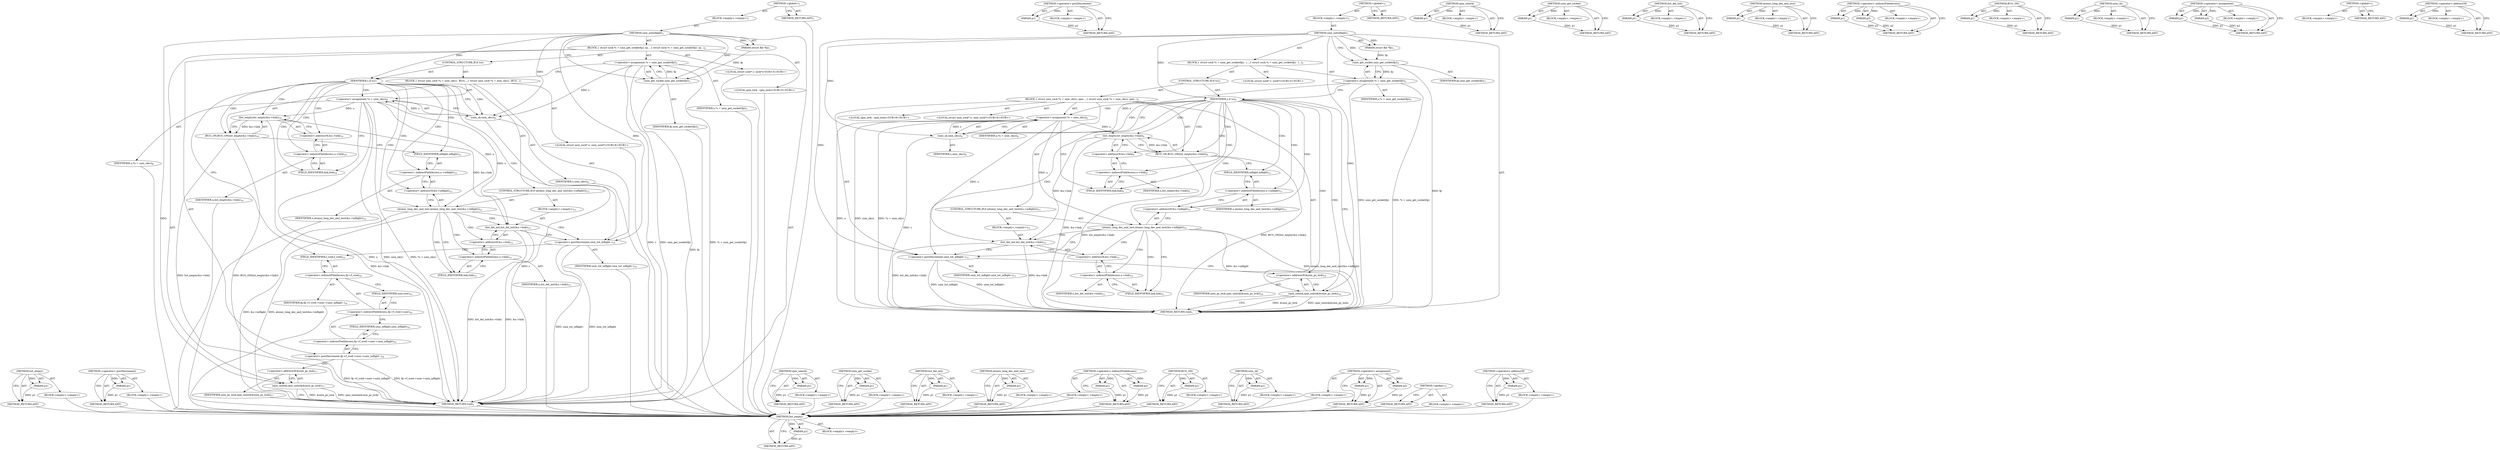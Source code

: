 digraph "&lt;operator&gt;.addressOf" {
vulnerable_88 [label=<(METHOD,list_empty)>];
vulnerable_89 [label=<(PARAM,p1)>];
vulnerable_90 [label=<(BLOCK,&lt;empty&gt;,&lt;empty&gt;)>];
vulnerable_91 [label=<(METHOD_RETURN,ANY)>];
vulnerable_109 [label=<(METHOD,&lt;operator&gt;.postDecrement)>];
vulnerable_110 [label=<(PARAM,p1)>];
vulnerable_111 [label=<(BLOCK,&lt;empty&gt;,&lt;empty&gt;)>];
vulnerable_112 [label=<(METHOD_RETURN,ANY)>];
vulnerable_6 [label=<(METHOD,&lt;global&gt;)<SUB>1</SUB>>];
vulnerable_7 [label=<(BLOCK,&lt;empty&gt;,&lt;empty&gt;)<SUB>1</SUB>>];
vulnerable_8 [label=<(METHOD,unix_notinflight)<SUB>1</SUB>>];
vulnerable_9 [label=<(PARAM,struct file *fp)<SUB>1</SUB>>];
vulnerable_10 [label=<(BLOCK,{
 	struct sock *s = unix_get_socket(fp);
 
 	i...,{
 	struct sock *s = unix_get_socket(fp);
 
 	i...)<SUB>2</SUB>>];
vulnerable_11 [label="<(LOCAL,struct sock* s: sock*)<SUB>3</SUB>>"];
vulnerable_12 [label=<(&lt;operator&gt;.assignment,*s = unix_get_socket(fp))<SUB>3</SUB>>];
vulnerable_13 [label=<(IDENTIFIER,s,*s = unix_get_socket(fp))<SUB>3</SUB>>];
vulnerable_14 [label=<(unix_get_socket,unix_get_socket(fp))<SUB>3</SUB>>];
vulnerable_15 [label=<(IDENTIFIER,fp,unix_get_socket(fp))<SUB>3</SUB>>];
vulnerable_16 [label=<(CONTROL_STRUCTURE,IF,if (s))<SUB>5</SUB>>];
vulnerable_17 [label=<(IDENTIFIER,s,if (s))<SUB>5</SUB>>];
vulnerable_18 [label=<(BLOCK,{
 		struct unix_sock *u = unix_sk(s);
 
		spin...,{
 		struct unix_sock *u = unix_sk(s);
 
		spin...)<SUB>5</SUB>>];
vulnerable_19 [label="<(LOCAL,struct unix_sock* u: unix_sock*)<SUB>6</SUB>>"];
vulnerable_20 [label=<(&lt;operator&gt;.assignment,*u = unix_sk(s))<SUB>6</SUB>>];
vulnerable_21 [label=<(IDENTIFIER,u,*u = unix_sk(s))<SUB>6</SUB>>];
vulnerable_22 [label=<(unix_sk,unix_sk(s))<SUB>6</SUB>>];
vulnerable_23 [label=<(IDENTIFIER,s,unix_sk(s))<SUB>6</SUB>>];
vulnerable_24 [label="<(LOCAL,spin_lock : spin_lock)<SUB>8</SUB>>"];
vulnerable_25 [label=<(BUG_ON,BUG_ON(list_empty(&amp;u-&gt;link)))<SUB>9</SUB>>];
vulnerable_26 [label=<(list_empty,list_empty(&amp;u-&gt;link))<SUB>9</SUB>>];
vulnerable_27 [label=<(&lt;operator&gt;.addressOf,&amp;u-&gt;link)<SUB>9</SUB>>];
vulnerable_28 [label=<(&lt;operator&gt;.indirectFieldAccess,u-&gt;link)<SUB>9</SUB>>];
vulnerable_29 [label=<(IDENTIFIER,u,list_empty(&amp;u-&gt;link))<SUB>9</SUB>>];
vulnerable_30 [label=<(FIELD_IDENTIFIER,link,link)<SUB>9</SUB>>];
vulnerable_31 [label=<(CONTROL_STRUCTURE,IF,if (atomic_long_dec_and_test(&amp;u-&gt;inflight)))<SUB>11</SUB>>];
vulnerable_32 [label=<(atomic_long_dec_and_test,atomic_long_dec_and_test(&amp;u-&gt;inflight))<SUB>11</SUB>>];
vulnerable_33 [label=<(&lt;operator&gt;.addressOf,&amp;u-&gt;inflight)<SUB>11</SUB>>];
vulnerable_34 [label=<(&lt;operator&gt;.indirectFieldAccess,u-&gt;inflight)<SUB>11</SUB>>];
vulnerable_35 [label=<(IDENTIFIER,u,atomic_long_dec_and_test(&amp;u-&gt;inflight))<SUB>11</SUB>>];
vulnerable_36 [label=<(FIELD_IDENTIFIER,inflight,inflight)<SUB>11</SUB>>];
vulnerable_37 [label=<(BLOCK,&lt;empty&gt;,&lt;empty&gt;)<SUB>12</SUB>>];
vulnerable_38 [label=<(list_del_init,list_del_init(&amp;u-&gt;link))<SUB>12</SUB>>];
vulnerable_39 [label=<(&lt;operator&gt;.addressOf,&amp;u-&gt;link)<SUB>12</SUB>>];
vulnerable_40 [label=<(&lt;operator&gt;.indirectFieldAccess,u-&gt;link)<SUB>12</SUB>>];
vulnerable_41 [label=<(IDENTIFIER,u,list_del_init(&amp;u-&gt;link))<SUB>12</SUB>>];
vulnerable_42 [label=<(FIELD_IDENTIFIER,link,link)<SUB>12</SUB>>];
vulnerable_43 [label=<(&lt;operator&gt;.postDecrement,unix_tot_inflight--)<SUB>13</SUB>>];
vulnerable_44 [label=<(IDENTIFIER,unix_tot_inflight,unix_tot_inflight--)<SUB>13</SUB>>];
vulnerable_45 [label=<(spin_unlock,spin_unlock(&amp;unix_gc_lock))<SUB>14</SUB>>];
vulnerable_46 [label=<(&lt;operator&gt;.addressOf,&amp;unix_gc_lock)<SUB>14</SUB>>];
vulnerable_47 [label=<(IDENTIFIER,unix_gc_lock,spin_unlock(&amp;unix_gc_lock))<SUB>14</SUB>>];
vulnerable_48 [label=<(METHOD_RETURN,void)<SUB>1</SUB>>];
vulnerable_50 [label=<(METHOD_RETURN,ANY)<SUB>1</SUB>>];
vulnerable_113 [label=<(METHOD,spin_unlock)>];
vulnerable_114 [label=<(PARAM,p1)>];
vulnerable_115 [label=<(BLOCK,&lt;empty&gt;,&lt;empty&gt;)>];
vulnerable_116 [label=<(METHOD_RETURN,ANY)>];
vulnerable_76 [label=<(METHOD,unix_get_socket)>];
vulnerable_77 [label=<(PARAM,p1)>];
vulnerable_78 [label=<(BLOCK,&lt;empty&gt;,&lt;empty&gt;)>];
vulnerable_79 [label=<(METHOD_RETURN,ANY)>];
vulnerable_105 [label=<(METHOD,list_del_init)>];
vulnerable_106 [label=<(PARAM,p1)>];
vulnerable_107 [label=<(BLOCK,&lt;empty&gt;,&lt;empty&gt;)>];
vulnerable_108 [label=<(METHOD_RETURN,ANY)>];
vulnerable_101 [label=<(METHOD,atomic_long_dec_and_test)>];
vulnerable_102 [label=<(PARAM,p1)>];
vulnerable_103 [label=<(BLOCK,&lt;empty&gt;,&lt;empty&gt;)>];
vulnerable_104 [label=<(METHOD_RETURN,ANY)>];
vulnerable_96 [label=<(METHOD,&lt;operator&gt;.indirectFieldAccess)>];
vulnerable_97 [label=<(PARAM,p1)>];
vulnerable_98 [label=<(PARAM,p2)>];
vulnerable_99 [label=<(BLOCK,&lt;empty&gt;,&lt;empty&gt;)>];
vulnerable_100 [label=<(METHOD_RETURN,ANY)>];
vulnerable_84 [label=<(METHOD,BUG_ON)>];
vulnerable_85 [label=<(PARAM,p1)>];
vulnerable_86 [label=<(BLOCK,&lt;empty&gt;,&lt;empty&gt;)>];
vulnerable_87 [label=<(METHOD_RETURN,ANY)>];
vulnerable_80 [label=<(METHOD,unix_sk)>];
vulnerable_81 [label=<(PARAM,p1)>];
vulnerable_82 [label=<(BLOCK,&lt;empty&gt;,&lt;empty&gt;)>];
vulnerable_83 [label=<(METHOD_RETURN,ANY)>];
vulnerable_71 [label=<(METHOD,&lt;operator&gt;.assignment)>];
vulnerable_72 [label=<(PARAM,p1)>];
vulnerable_73 [label=<(PARAM,p2)>];
vulnerable_74 [label=<(BLOCK,&lt;empty&gt;,&lt;empty&gt;)>];
vulnerable_75 [label=<(METHOD_RETURN,ANY)>];
vulnerable_65 [label=<(METHOD,&lt;global&gt;)<SUB>1</SUB>>];
vulnerable_66 [label=<(BLOCK,&lt;empty&gt;,&lt;empty&gt;)>];
vulnerable_67 [label=<(METHOD_RETURN,ANY)>];
vulnerable_92 [label=<(METHOD,&lt;operator&gt;.addressOf)>];
vulnerable_93 [label=<(PARAM,p1)>];
vulnerable_94 [label=<(BLOCK,&lt;empty&gt;,&lt;empty&gt;)>];
vulnerable_95 [label=<(METHOD_RETURN,ANY)>];
fixed_96 [label=<(METHOD,list_empty)>];
fixed_97 [label=<(PARAM,p1)>];
fixed_98 [label=<(BLOCK,&lt;empty&gt;,&lt;empty&gt;)>];
fixed_99 [label=<(METHOD_RETURN,ANY)>];
fixed_117 [label=<(METHOD,&lt;operator&gt;.postDecrement)>];
fixed_118 [label=<(PARAM,p1)>];
fixed_119 [label=<(BLOCK,&lt;empty&gt;,&lt;empty&gt;)>];
fixed_120 [label=<(METHOD_RETURN,ANY)>];
fixed_6 [label=<(METHOD,&lt;global&gt;)<SUB>1</SUB>>];
fixed_7 [label=<(BLOCK,&lt;empty&gt;,&lt;empty&gt;)<SUB>1</SUB>>];
fixed_8 [label=<(METHOD,unix_notinflight)<SUB>1</SUB>>];
fixed_9 [label=<(PARAM,struct file *fp)<SUB>1</SUB>>];
fixed_10 [label=<(BLOCK,{
 	struct sock *s = unix_get_socket(fp);
 
	sp...,{
 	struct sock *s = unix_get_socket(fp);
 
	sp...)<SUB>2</SUB>>];
fixed_11 [label="<(LOCAL,struct sock* s: sock*)<SUB>3</SUB>>"];
fixed_12 [label=<(&lt;operator&gt;.assignment,*s = unix_get_socket(fp))<SUB>3</SUB>>];
fixed_13 [label=<(IDENTIFIER,s,*s = unix_get_socket(fp))<SUB>3</SUB>>];
fixed_14 [label=<(unix_get_socket,unix_get_socket(fp))<SUB>3</SUB>>];
fixed_15 [label=<(IDENTIFIER,fp,unix_get_socket(fp))<SUB>3</SUB>>];
fixed_16 [label="<(LOCAL,spin_lock : spin_lock)<SUB>5</SUB>>"];
fixed_17 [label=<(CONTROL_STRUCTURE,IF,if (s))<SUB>7</SUB>>];
fixed_18 [label=<(IDENTIFIER,s,if (s))<SUB>7</SUB>>];
fixed_19 [label=<(BLOCK,{
 		struct unix_sock *u = unix_sk(s);
 
 		BUG...,{
 		struct unix_sock *u = unix_sk(s);
 
 		BUG...)<SUB>7</SUB>>];
fixed_20 [label="<(LOCAL,struct unix_sock* u: unix_sock*)<SUB>8</SUB>>"];
fixed_21 [label=<(&lt;operator&gt;.assignment,*u = unix_sk(s))<SUB>8</SUB>>];
fixed_22 [label=<(IDENTIFIER,u,*u = unix_sk(s))<SUB>8</SUB>>];
fixed_23 [label=<(unix_sk,unix_sk(s))<SUB>8</SUB>>];
fixed_24 [label=<(IDENTIFIER,s,unix_sk(s))<SUB>8</SUB>>];
fixed_25 [label=<(BUG_ON,BUG_ON(list_empty(&amp;u-&gt;link)))<SUB>10</SUB>>];
fixed_26 [label=<(list_empty,list_empty(&amp;u-&gt;link))<SUB>10</SUB>>];
fixed_27 [label=<(&lt;operator&gt;.addressOf,&amp;u-&gt;link)<SUB>10</SUB>>];
fixed_28 [label=<(&lt;operator&gt;.indirectFieldAccess,u-&gt;link)<SUB>10</SUB>>];
fixed_29 [label=<(IDENTIFIER,u,list_empty(&amp;u-&gt;link))<SUB>10</SUB>>];
fixed_30 [label=<(FIELD_IDENTIFIER,link,link)<SUB>10</SUB>>];
fixed_31 [label=<(CONTROL_STRUCTURE,IF,if (atomic_long_dec_and_test(&amp;u-&gt;inflight)))<SUB>12</SUB>>];
fixed_32 [label=<(atomic_long_dec_and_test,atomic_long_dec_and_test(&amp;u-&gt;inflight))<SUB>12</SUB>>];
fixed_33 [label=<(&lt;operator&gt;.addressOf,&amp;u-&gt;inflight)<SUB>12</SUB>>];
fixed_34 [label=<(&lt;operator&gt;.indirectFieldAccess,u-&gt;inflight)<SUB>12</SUB>>];
fixed_35 [label=<(IDENTIFIER,u,atomic_long_dec_and_test(&amp;u-&gt;inflight))<SUB>12</SUB>>];
fixed_36 [label=<(FIELD_IDENTIFIER,inflight,inflight)<SUB>12</SUB>>];
fixed_37 [label=<(BLOCK,&lt;empty&gt;,&lt;empty&gt;)<SUB>13</SUB>>];
fixed_38 [label=<(list_del_init,list_del_init(&amp;u-&gt;link))<SUB>13</SUB>>];
fixed_39 [label=<(&lt;operator&gt;.addressOf,&amp;u-&gt;link)<SUB>13</SUB>>];
fixed_40 [label=<(&lt;operator&gt;.indirectFieldAccess,u-&gt;link)<SUB>13</SUB>>];
fixed_41 [label=<(IDENTIFIER,u,list_del_init(&amp;u-&gt;link))<SUB>13</SUB>>];
fixed_42 [label=<(FIELD_IDENTIFIER,link,link)<SUB>13</SUB>>];
fixed_43 [label=<(&lt;operator&gt;.postDecrement,unix_tot_inflight--)<SUB>14</SUB>>];
fixed_44 [label=<(IDENTIFIER,unix_tot_inflight,unix_tot_inflight--)<SUB>14</SUB>>];
fixed_45 [label=<(&lt;operator&gt;.postDecrement,fp-&gt;f_cred-&gt;user-&gt;unix_inflight--)<SUB>16</SUB>>];
fixed_46 [label=<(&lt;operator&gt;.indirectFieldAccess,fp-&gt;f_cred-&gt;user-&gt;unix_inflight)<SUB>16</SUB>>];
fixed_47 [label=<(&lt;operator&gt;.indirectFieldAccess,fp-&gt;f_cred-&gt;user)<SUB>16</SUB>>];
fixed_48 [label=<(&lt;operator&gt;.indirectFieldAccess,fp-&gt;f_cred)<SUB>16</SUB>>];
fixed_49 [label=<(IDENTIFIER,fp,fp-&gt;f_cred-&gt;user-&gt;unix_inflight--)<SUB>16</SUB>>];
fixed_50 [label=<(FIELD_IDENTIFIER,f_cred,f_cred)<SUB>16</SUB>>];
fixed_51 [label=<(FIELD_IDENTIFIER,user,user)<SUB>16</SUB>>];
fixed_52 [label=<(FIELD_IDENTIFIER,unix_inflight,unix_inflight)<SUB>16</SUB>>];
fixed_53 [label=<(spin_unlock,spin_unlock(&amp;unix_gc_lock))<SUB>17</SUB>>];
fixed_54 [label=<(&lt;operator&gt;.addressOf,&amp;unix_gc_lock)<SUB>17</SUB>>];
fixed_55 [label=<(IDENTIFIER,unix_gc_lock,spin_unlock(&amp;unix_gc_lock))<SUB>17</SUB>>];
fixed_56 [label=<(METHOD_RETURN,void)<SUB>1</SUB>>];
fixed_58 [label=<(METHOD_RETURN,ANY)<SUB>1</SUB>>];
fixed_121 [label=<(METHOD,spin_unlock)>];
fixed_122 [label=<(PARAM,p1)>];
fixed_123 [label=<(BLOCK,&lt;empty&gt;,&lt;empty&gt;)>];
fixed_124 [label=<(METHOD_RETURN,ANY)>];
fixed_84 [label=<(METHOD,unix_get_socket)>];
fixed_85 [label=<(PARAM,p1)>];
fixed_86 [label=<(BLOCK,&lt;empty&gt;,&lt;empty&gt;)>];
fixed_87 [label=<(METHOD_RETURN,ANY)>];
fixed_113 [label=<(METHOD,list_del_init)>];
fixed_114 [label=<(PARAM,p1)>];
fixed_115 [label=<(BLOCK,&lt;empty&gt;,&lt;empty&gt;)>];
fixed_116 [label=<(METHOD_RETURN,ANY)>];
fixed_109 [label=<(METHOD,atomic_long_dec_and_test)>];
fixed_110 [label=<(PARAM,p1)>];
fixed_111 [label=<(BLOCK,&lt;empty&gt;,&lt;empty&gt;)>];
fixed_112 [label=<(METHOD_RETURN,ANY)>];
fixed_104 [label=<(METHOD,&lt;operator&gt;.indirectFieldAccess)>];
fixed_105 [label=<(PARAM,p1)>];
fixed_106 [label=<(PARAM,p2)>];
fixed_107 [label=<(BLOCK,&lt;empty&gt;,&lt;empty&gt;)>];
fixed_108 [label=<(METHOD_RETURN,ANY)>];
fixed_92 [label=<(METHOD,BUG_ON)>];
fixed_93 [label=<(PARAM,p1)>];
fixed_94 [label=<(BLOCK,&lt;empty&gt;,&lt;empty&gt;)>];
fixed_95 [label=<(METHOD_RETURN,ANY)>];
fixed_88 [label=<(METHOD,unix_sk)>];
fixed_89 [label=<(PARAM,p1)>];
fixed_90 [label=<(BLOCK,&lt;empty&gt;,&lt;empty&gt;)>];
fixed_91 [label=<(METHOD_RETURN,ANY)>];
fixed_79 [label=<(METHOD,&lt;operator&gt;.assignment)>];
fixed_80 [label=<(PARAM,p1)>];
fixed_81 [label=<(PARAM,p2)>];
fixed_82 [label=<(BLOCK,&lt;empty&gt;,&lt;empty&gt;)>];
fixed_83 [label=<(METHOD_RETURN,ANY)>];
fixed_73 [label=<(METHOD,&lt;global&gt;)<SUB>1</SUB>>];
fixed_74 [label=<(BLOCK,&lt;empty&gt;,&lt;empty&gt;)>];
fixed_75 [label=<(METHOD_RETURN,ANY)>];
fixed_100 [label=<(METHOD,&lt;operator&gt;.addressOf)>];
fixed_101 [label=<(PARAM,p1)>];
fixed_102 [label=<(BLOCK,&lt;empty&gt;,&lt;empty&gt;)>];
fixed_103 [label=<(METHOD_RETURN,ANY)>];
vulnerable_88 -> vulnerable_89  [key=0, label="AST: "];
vulnerable_88 -> vulnerable_89  [key=1, label="DDG: "];
vulnerable_88 -> vulnerable_90  [key=0, label="AST: "];
vulnerable_88 -> vulnerable_91  [key=0, label="AST: "];
vulnerable_88 -> vulnerable_91  [key=1, label="CFG: "];
vulnerable_89 -> vulnerable_91  [key=0, label="DDG: p1"];
vulnerable_109 -> vulnerable_110  [key=0, label="AST: "];
vulnerable_109 -> vulnerable_110  [key=1, label="DDG: "];
vulnerable_109 -> vulnerable_111  [key=0, label="AST: "];
vulnerable_109 -> vulnerable_112  [key=0, label="AST: "];
vulnerable_109 -> vulnerable_112  [key=1, label="CFG: "];
vulnerable_110 -> vulnerable_112  [key=0, label="DDG: p1"];
vulnerable_6 -> vulnerable_7  [key=0, label="AST: "];
vulnerable_6 -> vulnerable_50  [key=0, label="AST: "];
vulnerable_6 -> vulnerable_50  [key=1, label="CFG: "];
vulnerable_7 -> vulnerable_8  [key=0, label="AST: "];
vulnerable_8 -> vulnerable_9  [key=0, label="AST: "];
vulnerable_8 -> vulnerable_9  [key=1, label="DDG: "];
vulnerable_8 -> vulnerable_10  [key=0, label="AST: "];
vulnerable_8 -> vulnerable_48  [key=0, label="AST: "];
vulnerable_8 -> vulnerable_14  [key=0, label="CFG: "];
vulnerable_8 -> vulnerable_14  [key=1, label="DDG: "];
vulnerable_8 -> vulnerable_17  [key=0, label="DDG: "];
vulnerable_8 -> vulnerable_43  [key=0, label="DDG: "];
vulnerable_8 -> vulnerable_45  [key=0, label="DDG: "];
vulnerable_8 -> vulnerable_22  [key=0, label="DDG: "];
vulnerable_9 -> vulnerable_14  [key=0, label="DDG: fp"];
vulnerable_10 -> vulnerable_11  [key=0, label="AST: "];
vulnerable_10 -> vulnerable_12  [key=0, label="AST: "];
vulnerable_10 -> vulnerable_16  [key=0, label="AST: "];
vulnerable_12 -> vulnerable_13  [key=0, label="AST: "];
vulnerable_12 -> vulnerable_14  [key=0, label="AST: "];
vulnerable_12 -> vulnerable_17  [key=0, label="CFG: "];
vulnerable_12 -> vulnerable_48  [key=0, label="DDG: unix_get_socket(fp)"];
vulnerable_12 -> vulnerable_48  [key=1, label="DDG: *s = unix_get_socket(fp)"];
vulnerable_12 -> vulnerable_22  [key=0, label="DDG: s"];
vulnerable_14 -> vulnerable_15  [key=0, label="AST: "];
vulnerable_14 -> vulnerable_12  [key=0, label="CFG: "];
vulnerable_14 -> vulnerable_12  [key=1, label="DDG: fp"];
vulnerable_14 -> vulnerable_48  [key=0, label="DDG: fp"];
vulnerable_16 -> vulnerable_17  [key=0, label="AST: "];
vulnerable_16 -> vulnerable_18  [key=0, label="AST: "];
vulnerable_17 -> vulnerable_48  [key=0, label="CFG: "];
vulnerable_17 -> vulnerable_22  [key=0, label="CFG: "];
vulnerable_17 -> vulnerable_22  [key=1, label="CDG: "];
vulnerable_17 -> vulnerable_30  [key=0, label="CDG: "];
vulnerable_17 -> vulnerable_34  [key=0, label="CDG: "];
vulnerable_17 -> vulnerable_32  [key=0, label="CDG: "];
vulnerable_17 -> vulnerable_33  [key=0, label="CDG: "];
vulnerable_17 -> vulnerable_26  [key=0, label="CDG: "];
vulnerable_17 -> vulnerable_28  [key=0, label="CDG: "];
vulnerable_17 -> vulnerable_36  [key=0, label="CDG: "];
vulnerable_17 -> vulnerable_46  [key=0, label="CDG: "];
vulnerable_17 -> vulnerable_20  [key=0, label="CDG: "];
vulnerable_17 -> vulnerable_25  [key=0, label="CDG: "];
vulnerable_17 -> vulnerable_45  [key=0, label="CDG: "];
vulnerable_17 -> vulnerable_27  [key=0, label="CDG: "];
vulnerable_17 -> vulnerable_43  [key=0, label="CDG: "];
vulnerable_18 -> vulnerable_19  [key=0, label="AST: "];
vulnerable_18 -> vulnerable_20  [key=0, label="AST: "];
vulnerable_18 -> vulnerable_24  [key=0, label="AST: "];
vulnerable_18 -> vulnerable_25  [key=0, label="AST: "];
vulnerable_18 -> vulnerable_31  [key=0, label="AST: "];
vulnerable_18 -> vulnerable_43  [key=0, label="AST: "];
vulnerable_18 -> vulnerable_45  [key=0, label="AST: "];
vulnerable_20 -> vulnerable_21  [key=0, label="AST: "];
vulnerable_20 -> vulnerable_22  [key=0, label="AST: "];
vulnerable_20 -> vulnerable_30  [key=0, label="CFG: "];
vulnerable_20 -> vulnerable_48  [key=0, label="DDG: u"];
vulnerable_20 -> vulnerable_48  [key=1, label="DDG: unix_sk(s)"];
vulnerable_20 -> vulnerable_48  [key=2, label="DDG: *u = unix_sk(s)"];
vulnerable_20 -> vulnerable_26  [key=0, label="DDG: u"];
vulnerable_20 -> vulnerable_32  [key=0, label="DDG: u"];
vulnerable_20 -> vulnerable_38  [key=0, label="DDG: u"];
vulnerable_22 -> vulnerable_23  [key=0, label="AST: "];
vulnerable_22 -> vulnerable_20  [key=0, label="CFG: "];
vulnerable_22 -> vulnerable_20  [key=1, label="DDG: s"];
vulnerable_22 -> vulnerable_48  [key=0, label="DDG: s"];
vulnerable_25 -> vulnerable_26  [key=0, label="AST: "];
vulnerable_25 -> vulnerable_36  [key=0, label="CFG: "];
vulnerable_25 -> vulnerable_48  [key=0, label="DDG: list_empty(&amp;u-&gt;link)"];
vulnerable_25 -> vulnerable_48  [key=1, label="DDG: BUG_ON(list_empty(&amp;u-&gt;link))"];
vulnerable_26 -> vulnerable_27  [key=0, label="AST: "];
vulnerable_26 -> vulnerable_25  [key=0, label="CFG: "];
vulnerable_26 -> vulnerable_25  [key=1, label="DDG: &amp;u-&gt;link"];
vulnerable_26 -> vulnerable_48  [key=0, label="DDG: &amp;u-&gt;link"];
vulnerable_26 -> vulnerable_38  [key=0, label="DDG: &amp;u-&gt;link"];
vulnerable_27 -> vulnerable_28  [key=0, label="AST: "];
vulnerable_27 -> vulnerable_26  [key=0, label="CFG: "];
vulnerable_28 -> vulnerable_29  [key=0, label="AST: "];
vulnerable_28 -> vulnerable_30  [key=0, label="AST: "];
vulnerable_28 -> vulnerable_27  [key=0, label="CFG: "];
vulnerable_30 -> vulnerable_28  [key=0, label="CFG: "];
vulnerable_31 -> vulnerable_32  [key=0, label="AST: "];
vulnerable_31 -> vulnerable_37  [key=0, label="AST: "];
vulnerable_32 -> vulnerable_33  [key=0, label="AST: "];
vulnerable_32 -> vulnerable_42  [key=0, label="CFG: "];
vulnerable_32 -> vulnerable_42  [key=1, label="CDG: "];
vulnerable_32 -> vulnerable_43  [key=0, label="CFG: "];
vulnerable_32 -> vulnerable_48  [key=0, label="DDG: &amp;u-&gt;inflight"];
vulnerable_32 -> vulnerable_48  [key=1, label="DDG: atomic_long_dec_and_test(&amp;u-&gt;inflight)"];
vulnerable_32 -> vulnerable_38  [key=0, label="CDG: "];
vulnerable_32 -> vulnerable_40  [key=0, label="CDG: "];
vulnerable_32 -> vulnerable_39  [key=0, label="CDG: "];
vulnerable_33 -> vulnerable_34  [key=0, label="AST: "];
vulnerable_33 -> vulnerable_32  [key=0, label="CFG: "];
vulnerable_34 -> vulnerable_35  [key=0, label="AST: "];
vulnerable_34 -> vulnerable_36  [key=0, label="AST: "];
vulnerable_34 -> vulnerable_33  [key=0, label="CFG: "];
vulnerable_36 -> vulnerable_34  [key=0, label="CFG: "];
vulnerable_37 -> vulnerable_38  [key=0, label="AST: "];
vulnerable_38 -> vulnerable_39  [key=0, label="AST: "];
vulnerable_38 -> vulnerable_43  [key=0, label="CFG: "];
vulnerable_38 -> vulnerable_48  [key=0, label="DDG: &amp;u-&gt;link"];
vulnerable_38 -> vulnerable_48  [key=1, label="DDG: list_del_init(&amp;u-&gt;link)"];
vulnerable_39 -> vulnerable_40  [key=0, label="AST: "];
vulnerable_39 -> vulnerable_38  [key=0, label="CFG: "];
vulnerable_40 -> vulnerable_41  [key=0, label="AST: "];
vulnerable_40 -> vulnerable_42  [key=0, label="AST: "];
vulnerable_40 -> vulnerable_39  [key=0, label="CFG: "];
vulnerable_42 -> vulnerable_40  [key=0, label="CFG: "];
vulnerable_43 -> vulnerable_44  [key=0, label="AST: "];
vulnerable_43 -> vulnerable_46  [key=0, label="CFG: "];
vulnerable_43 -> vulnerable_48  [key=0, label="DDG: unix_tot_inflight--"];
vulnerable_43 -> vulnerable_48  [key=1, label="DDG: unix_tot_inflight"];
vulnerable_45 -> vulnerable_46  [key=0, label="AST: "];
vulnerable_45 -> vulnerable_48  [key=0, label="CFG: "];
vulnerable_45 -> vulnerable_48  [key=1, label="DDG: &amp;unix_gc_lock"];
vulnerable_45 -> vulnerable_48  [key=2, label="DDG: spin_unlock(&amp;unix_gc_lock)"];
vulnerable_46 -> vulnerable_47  [key=0, label="AST: "];
vulnerable_46 -> vulnerable_45  [key=0, label="CFG: "];
vulnerable_113 -> vulnerable_114  [key=0, label="AST: "];
vulnerable_113 -> vulnerable_114  [key=1, label="DDG: "];
vulnerable_113 -> vulnerable_115  [key=0, label="AST: "];
vulnerable_113 -> vulnerable_116  [key=0, label="AST: "];
vulnerable_113 -> vulnerable_116  [key=1, label="CFG: "];
vulnerable_114 -> vulnerable_116  [key=0, label="DDG: p1"];
vulnerable_76 -> vulnerable_77  [key=0, label="AST: "];
vulnerable_76 -> vulnerable_77  [key=1, label="DDG: "];
vulnerable_76 -> vulnerable_78  [key=0, label="AST: "];
vulnerable_76 -> vulnerable_79  [key=0, label="AST: "];
vulnerable_76 -> vulnerable_79  [key=1, label="CFG: "];
vulnerable_77 -> vulnerable_79  [key=0, label="DDG: p1"];
vulnerable_105 -> vulnerable_106  [key=0, label="AST: "];
vulnerable_105 -> vulnerable_106  [key=1, label="DDG: "];
vulnerable_105 -> vulnerable_107  [key=0, label="AST: "];
vulnerable_105 -> vulnerable_108  [key=0, label="AST: "];
vulnerable_105 -> vulnerable_108  [key=1, label="CFG: "];
vulnerable_106 -> vulnerable_108  [key=0, label="DDG: p1"];
vulnerable_101 -> vulnerable_102  [key=0, label="AST: "];
vulnerable_101 -> vulnerable_102  [key=1, label="DDG: "];
vulnerable_101 -> vulnerable_103  [key=0, label="AST: "];
vulnerable_101 -> vulnerable_104  [key=0, label="AST: "];
vulnerable_101 -> vulnerable_104  [key=1, label="CFG: "];
vulnerable_102 -> vulnerable_104  [key=0, label="DDG: p1"];
vulnerable_96 -> vulnerable_97  [key=0, label="AST: "];
vulnerable_96 -> vulnerable_97  [key=1, label="DDG: "];
vulnerable_96 -> vulnerable_99  [key=0, label="AST: "];
vulnerable_96 -> vulnerable_98  [key=0, label="AST: "];
vulnerable_96 -> vulnerable_98  [key=1, label="DDG: "];
vulnerable_96 -> vulnerable_100  [key=0, label="AST: "];
vulnerable_96 -> vulnerable_100  [key=1, label="CFG: "];
vulnerable_97 -> vulnerable_100  [key=0, label="DDG: p1"];
vulnerable_98 -> vulnerable_100  [key=0, label="DDG: p2"];
vulnerable_84 -> vulnerable_85  [key=0, label="AST: "];
vulnerable_84 -> vulnerable_85  [key=1, label="DDG: "];
vulnerable_84 -> vulnerable_86  [key=0, label="AST: "];
vulnerable_84 -> vulnerable_87  [key=0, label="AST: "];
vulnerable_84 -> vulnerable_87  [key=1, label="CFG: "];
vulnerable_85 -> vulnerable_87  [key=0, label="DDG: p1"];
vulnerable_80 -> vulnerable_81  [key=0, label="AST: "];
vulnerable_80 -> vulnerable_81  [key=1, label="DDG: "];
vulnerable_80 -> vulnerable_82  [key=0, label="AST: "];
vulnerable_80 -> vulnerable_83  [key=0, label="AST: "];
vulnerable_80 -> vulnerable_83  [key=1, label="CFG: "];
vulnerable_81 -> vulnerable_83  [key=0, label="DDG: p1"];
vulnerable_71 -> vulnerable_72  [key=0, label="AST: "];
vulnerable_71 -> vulnerable_72  [key=1, label="DDG: "];
vulnerable_71 -> vulnerable_74  [key=0, label="AST: "];
vulnerable_71 -> vulnerable_73  [key=0, label="AST: "];
vulnerable_71 -> vulnerable_73  [key=1, label="DDG: "];
vulnerable_71 -> vulnerable_75  [key=0, label="AST: "];
vulnerable_71 -> vulnerable_75  [key=1, label="CFG: "];
vulnerable_72 -> vulnerable_75  [key=0, label="DDG: p1"];
vulnerable_73 -> vulnerable_75  [key=0, label="DDG: p2"];
vulnerable_65 -> vulnerable_66  [key=0, label="AST: "];
vulnerable_65 -> vulnerable_67  [key=0, label="AST: "];
vulnerable_65 -> vulnerable_67  [key=1, label="CFG: "];
vulnerable_92 -> vulnerable_93  [key=0, label="AST: "];
vulnerable_92 -> vulnerable_93  [key=1, label="DDG: "];
vulnerable_92 -> vulnerable_94  [key=0, label="AST: "];
vulnerable_92 -> vulnerable_95  [key=0, label="AST: "];
vulnerable_92 -> vulnerable_95  [key=1, label="CFG: "];
vulnerable_93 -> vulnerable_95  [key=0, label="DDG: p1"];
fixed_96 -> fixed_97  [key=0, label="AST: "];
fixed_96 -> fixed_97  [key=1, label="DDG: "];
fixed_96 -> fixed_98  [key=0, label="AST: "];
fixed_96 -> fixed_99  [key=0, label="AST: "];
fixed_96 -> fixed_99  [key=1, label="CFG: "];
fixed_97 -> fixed_99  [key=0, label="DDG: p1"];
fixed_98 -> vulnerable_88  [key=0];
fixed_99 -> vulnerable_88  [key=0];
fixed_117 -> fixed_118  [key=0, label="AST: "];
fixed_117 -> fixed_118  [key=1, label="DDG: "];
fixed_117 -> fixed_119  [key=0, label="AST: "];
fixed_117 -> fixed_120  [key=0, label="AST: "];
fixed_117 -> fixed_120  [key=1, label="CFG: "];
fixed_118 -> fixed_120  [key=0, label="DDG: p1"];
fixed_119 -> vulnerable_88  [key=0];
fixed_120 -> vulnerable_88  [key=0];
fixed_6 -> fixed_7  [key=0, label="AST: "];
fixed_6 -> fixed_58  [key=0, label="AST: "];
fixed_6 -> fixed_58  [key=1, label="CFG: "];
fixed_7 -> fixed_8  [key=0, label="AST: "];
fixed_8 -> fixed_9  [key=0, label="AST: "];
fixed_8 -> fixed_9  [key=1, label="DDG: "];
fixed_8 -> fixed_10  [key=0, label="AST: "];
fixed_8 -> fixed_56  [key=0, label="AST: "];
fixed_8 -> fixed_14  [key=0, label="CFG: "];
fixed_8 -> fixed_14  [key=1, label="DDG: "];
fixed_8 -> fixed_18  [key=0, label="DDG: "];
fixed_8 -> fixed_53  [key=0, label="DDG: "];
fixed_8 -> fixed_43  [key=0, label="DDG: "];
fixed_8 -> fixed_23  [key=0, label="DDG: "];
fixed_9 -> fixed_14  [key=0, label="DDG: fp"];
fixed_10 -> fixed_11  [key=0, label="AST: "];
fixed_10 -> fixed_12  [key=0, label="AST: "];
fixed_10 -> fixed_16  [key=0, label="AST: "];
fixed_10 -> fixed_17  [key=0, label="AST: "];
fixed_10 -> fixed_45  [key=0, label="AST: "];
fixed_10 -> fixed_53  [key=0, label="AST: "];
fixed_11 -> vulnerable_88  [key=0];
fixed_12 -> fixed_13  [key=0, label="AST: "];
fixed_12 -> fixed_14  [key=0, label="AST: "];
fixed_12 -> fixed_18  [key=0, label="CFG: "];
fixed_12 -> fixed_56  [key=0, label="DDG: s"];
fixed_12 -> fixed_56  [key=1, label="DDG: unix_get_socket(fp)"];
fixed_12 -> fixed_56  [key=2, label="DDG: *s = unix_get_socket(fp)"];
fixed_12 -> fixed_23  [key=0, label="DDG: s"];
fixed_13 -> vulnerable_88  [key=0];
fixed_14 -> fixed_15  [key=0, label="AST: "];
fixed_14 -> fixed_12  [key=0, label="CFG: "];
fixed_14 -> fixed_12  [key=1, label="DDG: fp"];
fixed_14 -> fixed_56  [key=0, label="DDG: fp"];
fixed_15 -> vulnerable_88  [key=0];
fixed_16 -> vulnerable_88  [key=0];
fixed_17 -> fixed_18  [key=0, label="AST: "];
fixed_17 -> fixed_19  [key=0, label="AST: "];
fixed_18 -> fixed_23  [key=0, label="CFG: "];
fixed_18 -> fixed_23  [key=1, label="CDG: "];
fixed_18 -> fixed_50  [key=0, label="CFG: "];
fixed_18 -> fixed_30  [key=0, label="CDG: "];
fixed_18 -> fixed_34  [key=0, label="CDG: "];
fixed_18 -> fixed_21  [key=0, label="CDG: "];
fixed_18 -> fixed_32  [key=0, label="CDG: "];
fixed_18 -> fixed_33  [key=0, label="CDG: "];
fixed_18 -> fixed_26  [key=0, label="CDG: "];
fixed_18 -> fixed_28  [key=0, label="CDG: "];
fixed_18 -> fixed_36  [key=0, label="CDG: "];
fixed_18 -> fixed_25  [key=0, label="CDG: "];
fixed_18 -> fixed_27  [key=0, label="CDG: "];
fixed_18 -> fixed_43  [key=0, label="CDG: "];
fixed_19 -> fixed_20  [key=0, label="AST: "];
fixed_19 -> fixed_21  [key=0, label="AST: "];
fixed_19 -> fixed_25  [key=0, label="AST: "];
fixed_19 -> fixed_31  [key=0, label="AST: "];
fixed_19 -> fixed_43  [key=0, label="AST: "];
fixed_20 -> vulnerable_88  [key=0];
fixed_21 -> fixed_22  [key=0, label="AST: "];
fixed_21 -> fixed_23  [key=0, label="AST: "];
fixed_21 -> fixed_30  [key=0, label="CFG: "];
fixed_21 -> fixed_56  [key=0, label="DDG: u"];
fixed_21 -> fixed_56  [key=1, label="DDG: unix_sk(s)"];
fixed_21 -> fixed_56  [key=2, label="DDG: *u = unix_sk(s)"];
fixed_21 -> fixed_26  [key=0, label="DDG: u"];
fixed_21 -> fixed_32  [key=0, label="DDG: u"];
fixed_21 -> fixed_38  [key=0, label="DDG: u"];
fixed_22 -> vulnerable_88  [key=0];
fixed_23 -> fixed_24  [key=0, label="AST: "];
fixed_23 -> fixed_21  [key=0, label="CFG: "];
fixed_23 -> fixed_21  [key=1, label="DDG: s"];
fixed_23 -> fixed_56  [key=0, label="DDG: s"];
fixed_24 -> vulnerable_88  [key=0];
fixed_25 -> fixed_26  [key=0, label="AST: "];
fixed_25 -> fixed_36  [key=0, label="CFG: "];
fixed_25 -> fixed_56  [key=0, label="DDG: list_empty(&amp;u-&gt;link)"];
fixed_25 -> fixed_56  [key=1, label="DDG: BUG_ON(list_empty(&amp;u-&gt;link))"];
fixed_26 -> fixed_27  [key=0, label="AST: "];
fixed_26 -> fixed_25  [key=0, label="CFG: "];
fixed_26 -> fixed_25  [key=1, label="DDG: &amp;u-&gt;link"];
fixed_26 -> fixed_56  [key=0, label="DDG: &amp;u-&gt;link"];
fixed_26 -> fixed_38  [key=0, label="DDG: &amp;u-&gt;link"];
fixed_27 -> fixed_28  [key=0, label="AST: "];
fixed_27 -> fixed_26  [key=0, label="CFG: "];
fixed_28 -> fixed_29  [key=0, label="AST: "];
fixed_28 -> fixed_30  [key=0, label="AST: "];
fixed_28 -> fixed_27  [key=0, label="CFG: "];
fixed_29 -> vulnerable_88  [key=0];
fixed_30 -> fixed_28  [key=0, label="CFG: "];
fixed_31 -> fixed_32  [key=0, label="AST: "];
fixed_31 -> fixed_37  [key=0, label="AST: "];
fixed_32 -> fixed_33  [key=0, label="AST: "];
fixed_32 -> fixed_42  [key=0, label="CFG: "];
fixed_32 -> fixed_42  [key=1, label="CDG: "];
fixed_32 -> fixed_43  [key=0, label="CFG: "];
fixed_32 -> fixed_56  [key=0, label="DDG: &amp;u-&gt;inflight"];
fixed_32 -> fixed_56  [key=1, label="DDG: atomic_long_dec_and_test(&amp;u-&gt;inflight)"];
fixed_32 -> fixed_40  [key=0, label="CDG: "];
fixed_32 -> fixed_38  [key=0, label="CDG: "];
fixed_32 -> fixed_39  [key=0, label="CDG: "];
fixed_33 -> fixed_34  [key=0, label="AST: "];
fixed_33 -> fixed_32  [key=0, label="CFG: "];
fixed_34 -> fixed_35  [key=0, label="AST: "];
fixed_34 -> fixed_36  [key=0, label="AST: "];
fixed_34 -> fixed_33  [key=0, label="CFG: "];
fixed_35 -> vulnerable_88  [key=0];
fixed_36 -> fixed_34  [key=0, label="CFG: "];
fixed_37 -> fixed_38  [key=0, label="AST: "];
fixed_38 -> fixed_39  [key=0, label="AST: "];
fixed_38 -> fixed_43  [key=0, label="CFG: "];
fixed_38 -> fixed_56  [key=0, label="DDG: &amp;u-&gt;link"];
fixed_38 -> fixed_56  [key=1, label="DDG: list_del_init(&amp;u-&gt;link)"];
fixed_39 -> fixed_40  [key=0, label="AST: "];
fixed_39 -> fixed_38  [key=0, label="CFG: "];
fixed_40 -> fixed_41  [key=0, label="AST: "];
fixed_40 -> fixed_42  [key=0, label="AST: "];
fixed_40 -> fixed_39  [key=0, label="CFG: "];
fixed_41 -> vulnerable_88  [key=0];
fixed_42 -> fixed_40  [key=0, label="CFG: "];
fixed_43 -> fixed_44  [key=0, label="AST: "];
fixed_43 -> fixed_50  [key=0, label="CFG: "];
fixed_43 -> fixed_56  [key=0, label="DDG: unix_tot_inflight--"];
fixed_43 -> fixed_56  [key=1, label="DDG: unix_tot_inflight"];
fixed_44 -> vulnerable_88  [key=0];
fixed_45 -> fixed_46  [key=0, label="AST: "];
fixed_45 -> fixed_54  [key=0, label="CFG: "];
fixed_45 -> fixed_56  [key=0, label="DDG: fp-&gt;f_cred-&gt;user-&gt;unix_inflight"];
fixed_45 -> fixed_56  [key=1, label="DDG: fp-&gt;f_cred-&gt;user-&gt;unix_inflight--"];
fixed_46 -> fixed_47  [key=0, label="AST: "];
fixed_46 -> fixed_52  [key=0, label="AST: "];
fixed_46 -> fixed_45  [key=0, label="CFG: "];
fixed_47 -> fixed_48  [key=0, label="AST: "];
fixed_47 -> fixed_51  [key=0, label="AST: "];
fixed_47 -> fixed_52  [key=0, label="CFG: "];
fixed_48 -> fixed_49  [key=0, label="AST: "];
fixed_48 -> fixed_50  [key=0, label="AST: "];
fixed_48 -> fixed_51  [key=0, label="CFG: "];
fixed_49 -> vulnerable_88  [key=0];
fixed_50 -> fixed_48  [key=0, label="CFG: "];
fixed_51 -> fixed_47  [key=0, label="CFG: "];
fixed_52 -> fixed_46  [key=0, label="CFG: "];
fixed_53 -> fixed_54  [key=0, label="AST: "];
fixed_53 -> fixed_56  [key=0, label="CFG: "];
fixed_53 -> fixed_56  [key=1, label="DDG: &amp;unix_gc_lock"];
fixed_53 -> fixed_56  [key=2, label="DDG: spin_unlock(&amp;unix_gc_lock)"];
fixed_54 -> fixed_55  [key=0, label="AST: "];
fixed_54 -> fixed_53  [key=0, label="CFG: "];
fixed_55 -> vulnerable_88  [key=0];
fixed_56 -> vulnerable_88  [key=0];
fixed_58 -> vulnerable_88  [key=0];
fixed_121 -> fixed_122  [key=0, label="AST: "];
fixed_121 -> fixed_122  [key=1, label="DDG: "];
fixed_121 -> fixed_123  [key=0, label="AST: "];
fixed_121 -> fixed_124  [key=0, label="AST: "];
fixed_121 -> fixed_124  [key=1, label="CFG: "];
fixed_122 -> fixed_124  [key=0, label="DDG: p1"];
fixed_123 -> vulnerable_88  [key=0];
fixed_124 -> vulnerable_88  [key=0];
fixed_84 -> fixed_85  [key=0, label="AST: "];
fixed_84 -> fixed_85  [key=1, label="DDG: "];
fixed_84 -> fixed_86  [key=0, label="AST: "];
fixed_84 -> fixed_87  [key=0, label="AST: "];
fixed_84 -> fixed_87  [key=1, label="CFG: "];
fixed_85 -> fixed_87  [key=0, label="DDG: p1"];
fixed_86 -> vulnerable_88  [key=0];
fixed_87 -> vulnerable_88  [key=0];
fixed_113 -> fixed_114  [key=0, label="AST: "];
fixed_113 -> fixed_114  [key=1, label="DDG: "];
fixed_113 -> fixed_115  [key=0, label="AST: "];
fixed_113 -> fixed_116  [key=0, label="AST: "];
fixed_113 -> fixed_116  [key=1, label="CFG: "];
fixed_114 -> fixed_116  [key=0, label="DDG: p1"];
fixed_115 -> vulnerable_88  [key=0];
fixed_116 -> vulnerable_88  [key=0];
fixed_109 -> fixed_110  [key=0, label="AST: "];
fixed_109 -> fixed_110  [key=1, label="DDG: "];
fixed_109 -> fixed_111  [key=0, label="AST: "];
fixed_109 -> fixed_112  [key=0, label="AST: "];
fixed_109 -> fixed_112  [key=1, label="CFG: "];
fixed_110 -> fixed_112  [key=0, label="DDG: p1"];
fixed_111 -> vulnerable_88  [key=0];
fixed_112 -> vulnerable_88  [key=0];
fixed_104 -> fixed_105  [key=0, label="AST: "];
fixed_104 -> fixed_105  [key=1, label="DDG: "];
fixed_104 -> fixed_107  [key=0, label="AST: "];
fixed_104 -> fixed_106  [key=0, label="AST: "];
fixed_104 -> fixed_106  [key=1, label="DDG: "];
fixed_104 -> fixed_108  [key=0, label="AST: "];
fixed_104 -> fixed_108  [key=1, label="CFG: "];
fixed_105 -> fixed_108  [key=0, label="DDG: p1"];
fixed_106 -> fixed_108  [key=0, label="DDG: p2"];
fixed_107 -> vulnerable_88  [key=0];
fixed_108 -> vulnerable_88  [key=0];
fixed_92 -> fixed_93  [key=0, label="AST: "];
fixed_92 -> fixed_93  [key=1, label="DDG: "];
fixed_92 -> fixed_94  [key=0, label="AST: "];
fixed_92 -> fixed_95  [key=0, label="AST: "];
fixed_92 -> fixed_95  [key=1, label="CFG: "];
fixed_93 -> fixed_95  [key=0, label="DDG: p1"];
fixed_94 -> vulnerable_88  [key=0];
fixed_95 -> vulnerable_88  [key=0];
fixed_88 -> fixed_89  [key=0, label="AST: "];
fixed_88 -> fixed_89  [key=1, label="DDG: "];
fixed_88 -> fixed_90  [key=0, label="AST: "];
fixed_88 -> fixed_91  [key=0, label="AST: "];
fixed_88 -> fixed_91  [key=1, label="CFG: "];
fixed_89 -> fixed_91  [key=0, label="DDG: p1"];
fixed_90 -> vulnerable_88  [key=0];
fixed_91 -> vulnerable_88  [key=0];
fixed_79 -> fixed_80  [key=0, label="AST: "];
fixed_79 -> fixed_80  [key=1, label="DDG: "];
fixed_79 -> fixed_82  [key=0, label="AST: "];
fixed_79 -> fixed_81  [key=0, label="AST: "];
fixed_79 -> fixed_81  [key=1, label="DDG: "];
fixed_79 -> fixed_83  [key=0, label="AST: "];
fixed_79 -> fixed_83  [key=1, label="CFG: "];
fixed_80 -> fixed_83  [key=0, label="DDG: p1"];
fixed_81 -> fixed_83  [key=0, label="DDG: p2"];
fixed_82 -> vulnerable_88  [key=0];
fixed_83 -> vulnerable_88  [key=0];
fixed_73 -> fixed_74  [key=0, label="AST: "];
fixed_73 -> fixed_75  [key=0, label="AST: "];
fixed_73 -> fixed_75  [key=1, label="CFG: "];
fixed_74 -> vulnerable_88  [key=0];
fixed_75 -> vulnerable_88  [key=0];
fixed_100 -> fixed_101  [key=0, label="AST: "];
fixed_100 -> fixed_101  [key=1, label="DDG: "];
fixed_100 -> fixed_102  [key=0, label="AST: "];
fixed_100 -> fixed_103  [key=0, label="AST: "];
fixed_100 -> fixed_103  [key=1, label="CFG: "];
fixed_101 -> fixed_103  [key=0, label="DDG: p1"];
fixed_102 -> vulnerable_88  [key=0];
fixed_103 -> vulnerable_88  [key=0];
}
